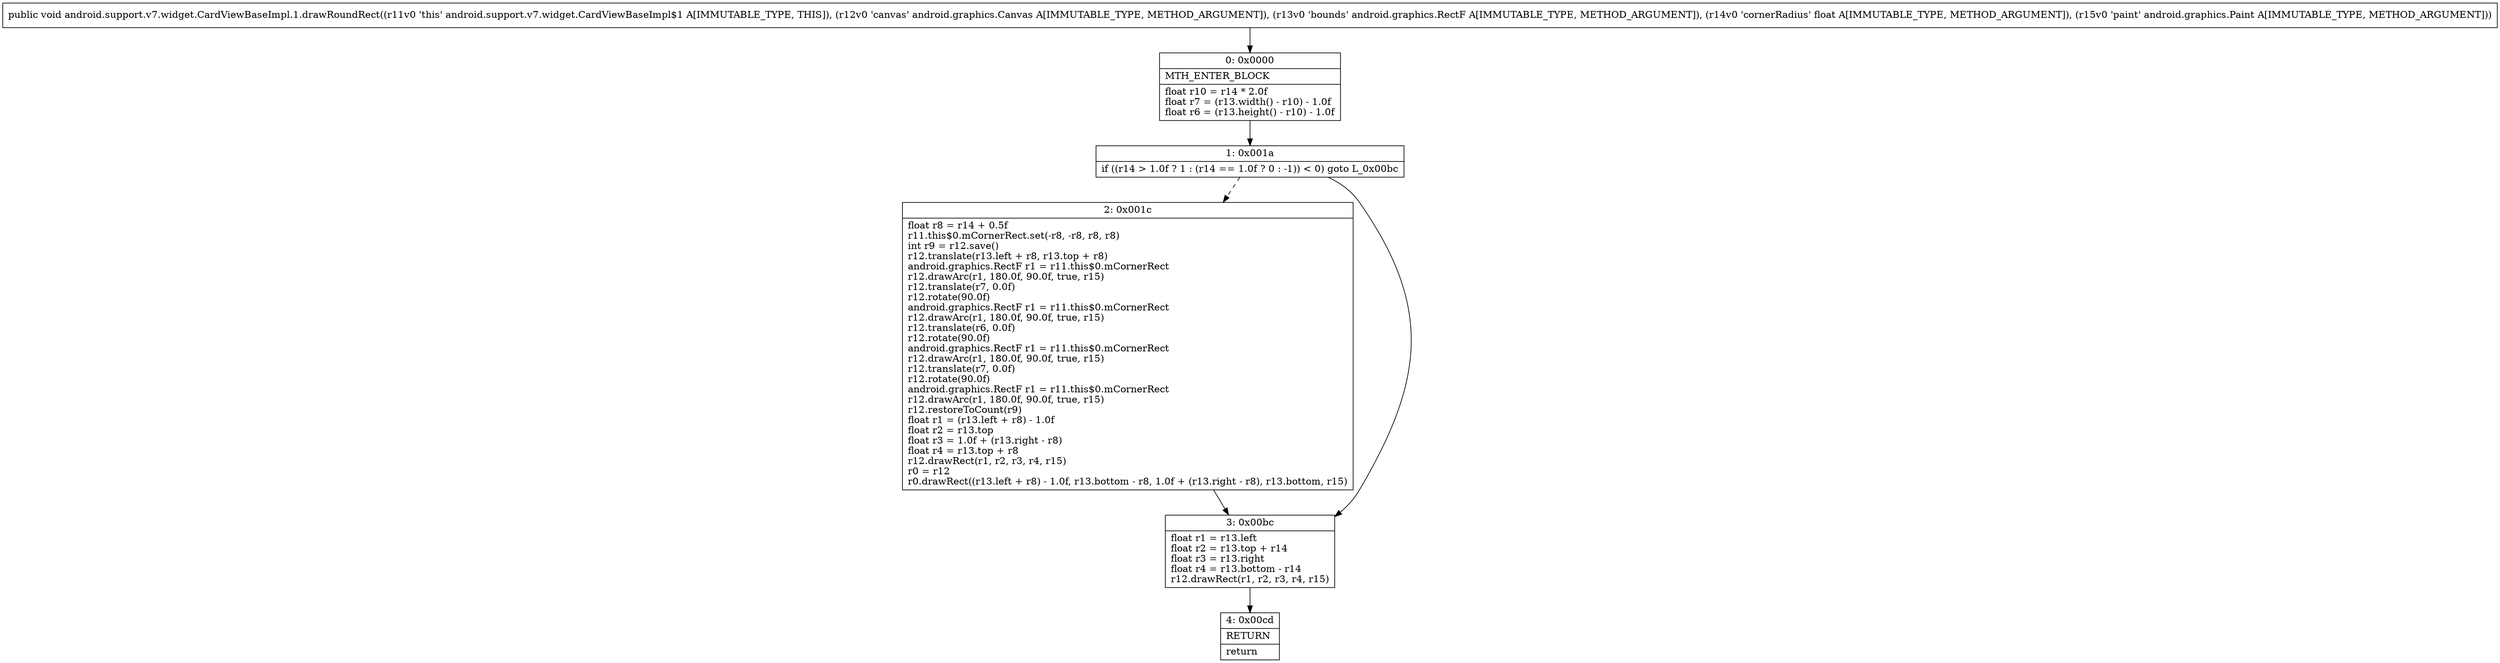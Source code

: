 digraph "CFG forandroid.support.v7.widget.CardViewBaseImpl.1.drawRoundRect(Landroid\/graphics\/Canvas;Landroid\/graphics\/RectF;FLandroid\/graphics\/Paint;)V" {
Node_0 [shape=record,label="{0\:\ 0x0000|MTH_ENTER_BLOCK\l|float r10 = r14 * 2.0f\lfloat r7 = (r13.width() \- r10) \- 1.0f\lfloat r6 = (r13.height() \- r10) \- 1.0f\l}"];
Node_1 [shape=record,label="{1\:\ 0x001a|if ((r14 \> 1.0f ? 1 : (r14 == 1.0f ? 0 : \-1)) \< 0) goto L_0x00bc\l}"];
Node_2 [shape=record,label="{2\:\ 0x001c|float r8 = r14 + 0.5f\lr11.this$0.mCornerRect.set(\-r8, \-r8, r8, r8)\lint r9 = r12.save()\lr12.translate(r13.left + r8, r13.top + r8)\landroid.graphics.RectF r1 = r11.this$0.mCornerRect\lr12.drawArc(r1, 180.0f, 90.0f, true, r15)\lr12.translate(r7, 0.0f)\lr12.rotate(90.0f)\landroid.graphics.RectF r1 = r11.this$0.mCornerRect\lr12.drawArc(r1, 180.0f, 90.0f, true, r15)\lr12.translate(r6, 0.0f)\lr12.rotate(90.0f)\landroid.graphics.RectF r1 = r11.this$0.mCornerRect\lr12.drawArc(r1, 180.0f, 90.0f, true, r15)\lr12.translate(r7, 0.0f)\lr12.rotate(90.0f)\landroid.graphics.RectF r1 = r11.this$0.mCornerRect\lr12.drawArc(r1, 180.0f, 90.0f, true, r15)\lr12.restoreToCount(r9)\lfloat r1 = (r13.left + r8) \- 1.0f\lfloat r2 = r13.top\lfloat r3 = 1.0f + (r13.right \- r8)\lfloat r4 = r13.top + r8\lr12.drawRect(r1, r2, r3, r4, r15)\lr0 = r12\lr0.drawRect((r13.left + r8) \- 1.0f, r13.bottom \- r8, 1.0f + (r13.right \- r8), r13.bottom, r15)\l}"];
Node_3 [shape=record,label="{3\:\ 0x00bc|float r1 = r13.left\lfloat r2 = r13.top + r14\lfloat r3 = r13.right\lfloat r4 = r13.bottom \- r14\lr12.drawRect(r1, r2, r3, r4, r15)\l}"];
Node_4 [shape=record,label="{4\:\ 0x00cd|RETURN\l|return\l}"];
MethodNode[shape=record,label="{public void android.support.v7.widget.CardViewBaseImpl.1.drawRoundRect((r11v0 'this' android.support.v7.widget.CardViewBaseImpl$1 A[IMMUTABLE_TYPE, THIS]), (r12v0 'canvas' android.graphics.Canvas A[IMMUTABLE_TYPE, METHOD_ARGUMENT]), (r13v0 'bounds' android.graphics.RectF A[IMMUTABLE_TYPE, METHOD_ARGUMENT]), (r14v0 'cornerRadius' float A[IMMUTABLE_TYPE, METHOD_ARGUMENT]), (r15v0 'paint' android.graphics.Paint A[IMMUTABLE_TYPE, METHOD_ARGUMENT])) }"];
MethodNode -> Node_0;
Node_0 -> Node_1;
Node_1 -> Node_2[style=dashed];
Node_1 -> Node_3;
Node_2 -> Node_3;
Node_3 -> Node_4;
}

